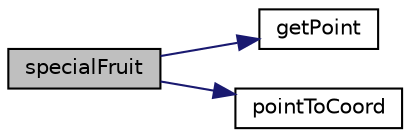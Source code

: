 digraph "specialFruit"
{
  edge [fontname="Helvetica",fontsize="10",labelfontname="Helvetica",labelfontsize="10"];
  node [fontname="Helvetica",fontsize="10",shape=record];
  rankdir="LR";
  Node10 [label="specialFruit",height=0.2,width=0.4,color="black", fillcolor="grey75", style="filled", fontcolor="black"];
  Node10 -> Node11 [color="midnightblue",fontsize="10",style="solid",fontname="Helvetica"];
  Node11 [label="getPoint",height=0.2,width=0.4,color="black", fillcolor="white", style="filled",URL="$point_8c.html#ae11ef60e15d1f8575481f5d2316cc86d",tooltip="Initializes a new point. "];
  Node10 -> Node12 [color="midnightblue",fontsize="10",style="solid",fontname="Helvetica"];
  Node12 [label="pointToCoord",height=0.2,width=0.4,color="black", fillcolor="white", style="filled",URL="$point_8c.html#a486f452e5d7065c708841f21f7651a54",tooltip="Converts a point to coordinates. "];
}
